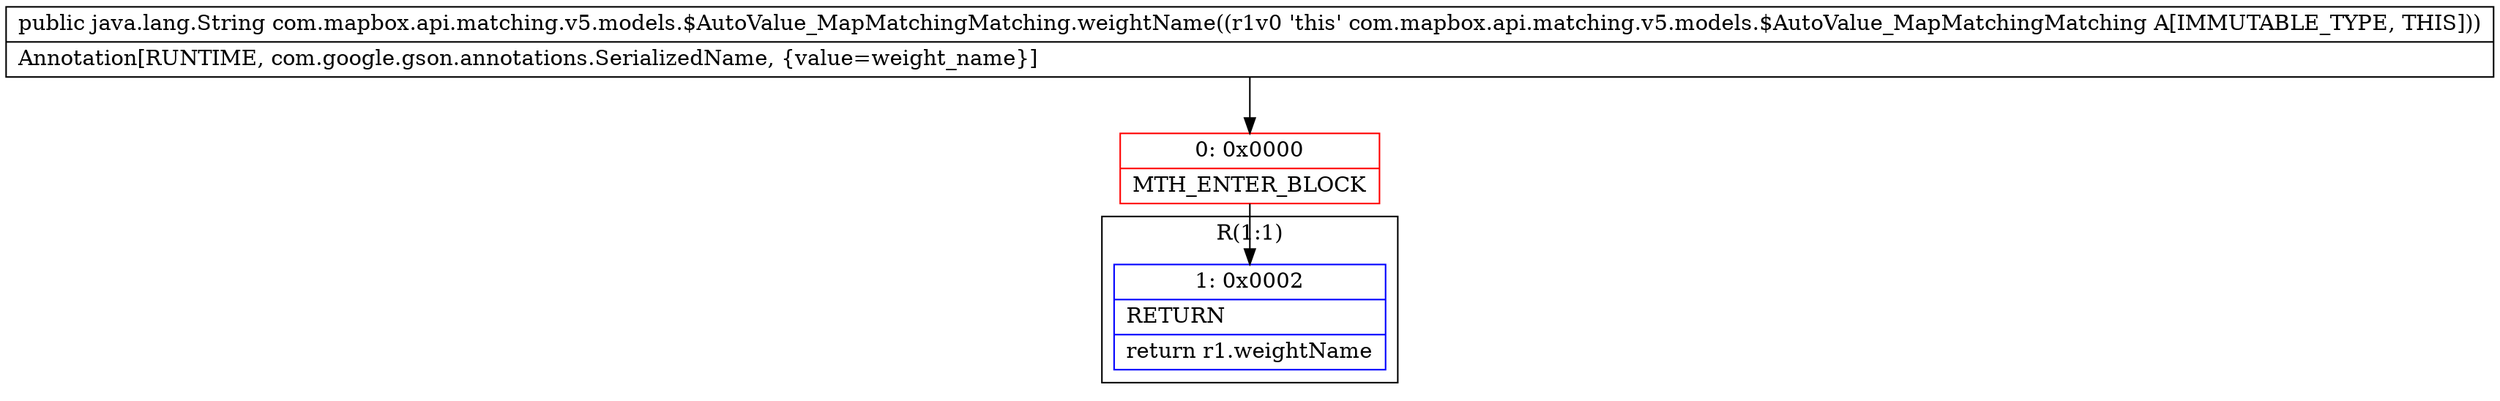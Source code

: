 digraph "CFG forcom.mapbox.api.matching.v5.models.$AutoValue_MapMatchingMatching.weightName()Ljava\/lang\/String;" {
subgraph cluster_Region_1798621044 {
label = "R(1:1)";
node [shape=record,color=blue];
Node_1 [shape=record,label="{1\:\ 0x0002|RETURN\l|return r1.weightName\l}"];
}
Node_0 [shape=record,color=red,label="{0\:\ 0x0000|MTH_ENTER_BLOCK\l}"];
MethodNode[shape=record,label="{public java.lang.String com.mapbox.api.matching.v5.models.$AutoValue_MapMatchingMatching.weightName((r1v0 'this' com.mapbox.api.matching.v5.models.$AutoValue_MapMatchingMatching A[IMMUTABLE_TYPE, THIS]))  | Annotation[RUNTIME, com.google.gson.annotations.SerializedName, \{value=weight_name\}]\l}"];
MethodNode -> Node_0;
Node_0 -> Node_1;
}

